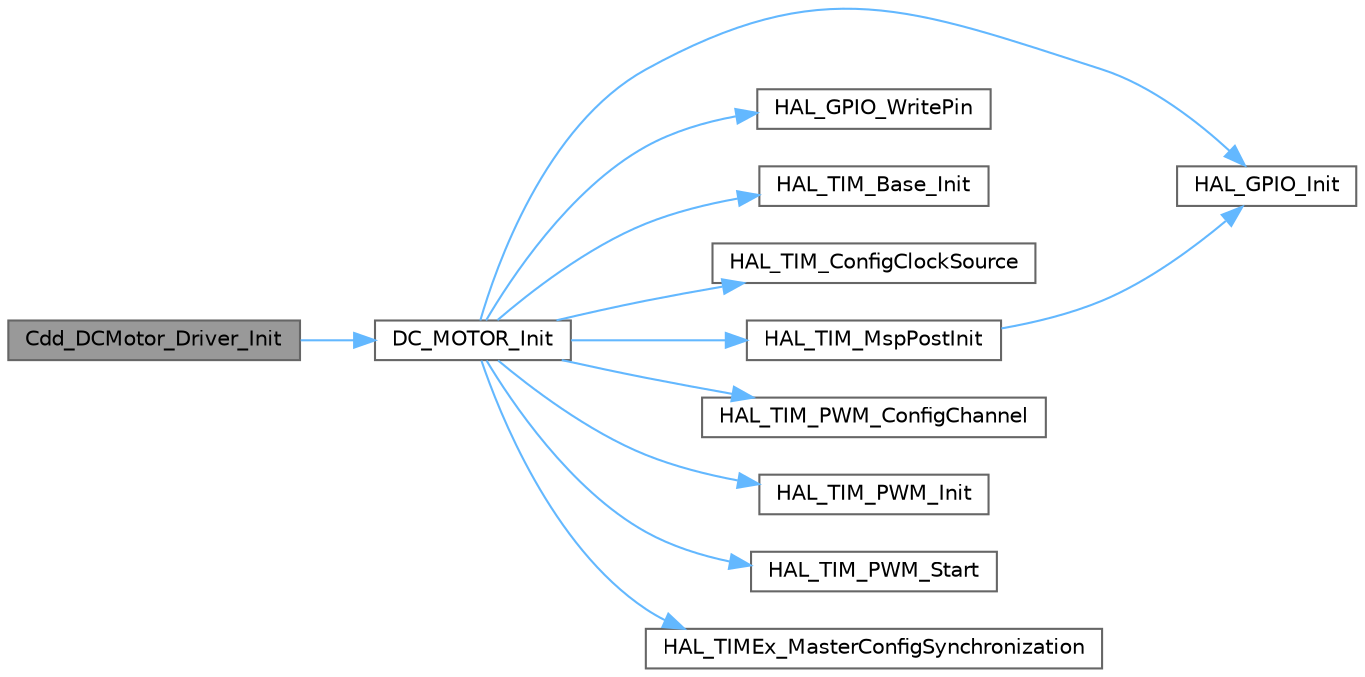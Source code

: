 digraph "Cdd_DCMotor_Driver_Init"
{
 // LATEX_PDF_SIZE
  bgcolor="transparent";
  edge [fontname=Helvetica,fontsize=10,labelfontname=Helvetica,labelfontsize=10];
  node [fontname=Helvetica,fontsize=10,shape=box,height=0.2,width=0.4];
  rankdir="LR";
  Node1 [id="Node000001",label="Cdd_DCMotor_Driver_Init",height=0.2,width=0.4,color="gray40", fillcolor="grey60", style="filled", fontcolor="black",tooltip="Cdd_DCMotor module initialization function."];
  Node1 -> Node2 [id="edge1_Node000001_Node000002",color="steelblue1",style="solid",tooltip=" "];
  Node2 [id="Node000002",label="DC_MOTOR_Init",height=0.2,width=0.4,color="grey40", fillcolor="white", style="filled",URL="$_cdd___d_c_motor_8c.html#a68954c455419b4b44a78851e6c2e177b",tooltip=" "];
  Node2 -> Node3 [id="edge2_Node000002_Node000003",color="steelblue1",style="solid",tooltip=" "];
  Node3 [id="Node000003",label="HAL_GPIO_Init",height=0.2,width=0.4,color="grey40", fillcolor="white", style="filled",URL="$group___g_p_i_o___exported___functions___group1.html#ga41bda93b6dd639e4905fdb1454eff98e",tooltip=" "];
  Node2 -> Node4 [id="edge3_Node000002_Node000004",color="steelblue1",style="solid",tooltip=" "];
  Node4 [id="Node000004",label="HAL_GPIO_WritePin",height=0.2,width=0.4,color="grey40", fillcolor="white", style="filled",URL="$group___g_p_i_o___exported___functions___group2.html#gaf4b97bdf533a02f51ef696d43b6da5c4",tooltip=" "];
  Node2 -> Node5 [id="edge4_Node000002_Node000005",color="steelblue1",style="solid",tooltip=" "];
  Node5 [id="Node000005",label="HAL_TIM_Base_Init",height=0.2,width=0.4,color="grey40", fillcolor="white", style="filled",URL="$group___t_i_m___exported___functions___group1.html#ga1b288eb68eb52c97b8d187cdd6e9088f",tooltip=" "];
  Node2 -> Node6 [id="edge5_Node000002_Node000006",color="steelblue1",style="solid",tooltip=" "];
  Node6 [id="Node000006",label="HAL_TIM_ConfigClockSource",height=0.2,width=0.4,color="grey40", fillcolor="white", style="filled",URL="$group___t_i_m___exported___functions___group8.html#ga43403d13849f71285ea1da3f3cb1381f",tooltip=" "];
  Node2 -> Node7 [id="edge6_Node000002_Node000007",color="steelblue1",style="solid",tooltip=" "];
  Node7 [id="Node000007",label="HAL_TIM_MspPostInit",height=0.2,width=0.4,color="grey40", fillcolor="white", style="filled",URL="$group___t_i_m___exported___functions___group3.html#gae70bce6c39d0b570a7523b86738cec4b",tooltip=" "];
  Node7 -> Node3 [id="edge7_Node000007_Node000003",color="steelblue1",style="solid",tooltip=" "];
  Node2 -> Node8 [id="edge8_Node000002_Node000008",color="steelblue1",style="solid",tooltip=" "];
  Node8 [id="Node000008",label="HAL_TIM_PWM_ConfigChannel",height=0.2,width=0.4,color="grey40", fillcolor="white", style="filled",URL="$group___t_i_m___exported___functions___group8.html#gac14a4959f65f51a54e8ff511242e2131",tooltip=" "];
  Node2 -> Node9 [id="edge9_Node000002_Node000009",color="steelblue1",style="solid",tooltip=" "];
  Node9 [id="Node000009",label="HAL_TIM_PWM_Init",height=0.2,width=0.4,color="grey40", fillcolor="white", style="filled",URL="$group___t_i_m___exported___functions___group3.html#ga25824b2eed564cc37a8983b99a83bdc7",tooltip=" "];
  Node2 -> Node10 [id="edge10_Node000002_Node000010",color="steelblue1",style="solid",tooltip=" "];
  Node10 [id="Node000010",label="HAL_TIM_PWM_Start",height=0.2,width=0.4,color="grey40", fillcolor="white", style="filled",URL="$group___t_i_m___exported___functions___group3.html#ga11da9bda53a5d21c293bb01da91e592d",tooltip=" "];
  Node2 -> Node11 [id="edge11_Node000002_Node000011",color="steelblue1",style="solid",tooltip=" "];
  Node11 [id="Node000011",label="HAL_TIMEx_MasterConfigSynchronization",height=0.2,width=0.4,color="grey40", fillcolor="white", style="filled",URL="$group___t_i_m_ex___exported___functions___group5.html#ga056fd97d3be6c60dcfa12963f6ec8aad",tooltip=" "];
}
